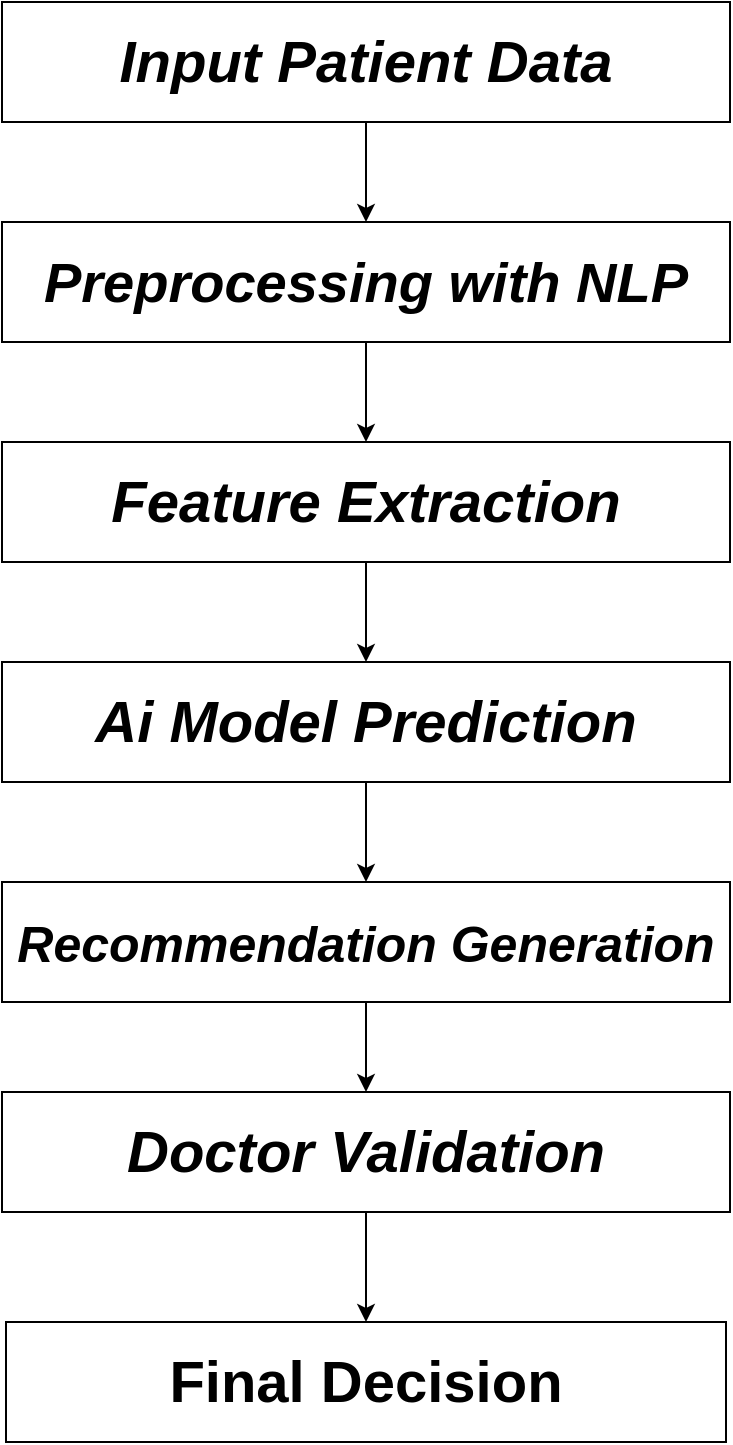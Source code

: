 <mxfile version="26.0.14">
  <diagram name="Page-1" id="af8jvbCZUo7rMpxNfxvv">
    <mxGraphModel dx="1434" dy="784" grid="1" gridSize="10" guides="1" tooltips="1" connect="1" arrows="1" fold="1" page="1" pageScale="1" pageWidth="827" pageHeight="1169" math="0" shadow="0">
      <root>
        <mxCell id="0" />
        <mxCell id="1" parent="0" />
        <mxCell id="5IfKc4i0cwE4F6iYD_5d-8" style="edgeStyle=orthogonalEdgeStyle;rounded=0;orthogonalLoop=1;jettySize=auto;html=1;exitX=0.5;exitY=1;exitDx=0;exitDy=0;entryX=0.5;entryY=0;entryDx=0;entryDy=0;" edge="1" parent="1" source="5IfKc4i0cwE4F6iYD_5d-2" target="5IfKc4i0cwE4F6iYD_5d-3">
          <mxGeometry relative="1" as="geometry" />
        </mxCell>
        <mxCell id="5IfKc4i0cwE4F6iYD_5d-2" value="&lt;font style=&quot;font-size: 28px;&quot;&gt;&lt;b&gt;&lt;i&gt;Preprocessing with NLP&lt;/i&gt;&lt;/b&gt;&lt;/font&gt;" style="rounded=0;whiteSpace=wrap;html=1;" vertex="1" parent="1">
          <mxGeometry x="240" y="120" width="364" height="60" as="geometry" />
        </mxCell>
        <mxCell id="5IfKc4i0cwE4F6iYD_5d-9" style="edgeStyle=orthogonalEdgeStyle;rounded=0;orthogonalLoop=1;jettySize=auto;html=1;exitX=0.5;exitY=1;exitDx=0;exitDy=0;entryX=0.5;entryY=0;entryDx=0;entryDy=0;" edge="1" parent="1" source="5IfKc4i0cwE4F6iYD_5d-3" target="5IfKc4i0cwE4F6iYD_5d-4">
          <mxGeometry relative="1" as="geometry" />
        </mxCell>
        <mxCell id="5IfKc4i0cwE4F6iYD_5d-3" value="&lt;font style=&quot;font-size: 29px;&quot;&gt;&lt;b&gt;&lt;i&gt;Feature Extraction&lt;/i&gt;&lt;/b&gt;&lt;/font&gt;" style="rounded=0;whiteSpace=wrap;html=1;" vertex="1" parent="1">
          <mxGeometry x="240" y="230" width="364" height="60" as="geometry" />
        </mxCell>
        <mxCell id="5IfKc4i0cwE4F6iYD_5d-10" style="edgeStyle=orthogonalEdgeStyle;rounded=0;orthogonalLoop=1;jettySize=auto;html=1;exitX=0.5;exitY=1;exitDx=0;exitDy=0;" edge="1" parent="1" source="5IfKc4i0cwE4F6iYD_5d-4" target="5IfKc4i0cwE4F6iYD_5d-5">
          <mxGeometry relative="1" as="geometry" />
        </mxCell>
        <mxCell id="5IfKc4i0cwE4F6iYD_5d-4" value="&lt;font style=&quot;font-size: 29px;&quot;&gt;&lt;b&gt;&lt;i&gt;Ai Model Prediction&lt;/i&gt;&lt;/b&gt;&lt;/font&gt;" style="rounded=0;whiteSpace=wrap;html=1;" vertex="1" parent="1">
          <mxGeometry x="240" y="340" width="364" height="60" as="geometry" />
        </mxCell>
        <mxCell id="5IfKc4i0cwE4F6iYD_5d-11" style="edgeStyle=orthogonalEdgeStyle;rounded=0;orthogonalLoop=1;jettySize=auto;html=1;exitX=0.5;exitY=1;exitDx=0;exitDy=0;entryX=0.5;entryY=0;entryDx=0;entryDy=0;" edge="1" parent="1" source="5IfKc4i0cwE4F6iYD_5d-5" target="5IfKc4i0cwE4F6iYD_5d-6">
          <mxGeometry relative="1" as="geometry" />
        </mxCell>
        <mxCell id="5IfKc4i0cwE4F6iYD_5d-5" value="&lt;b&gt;&lt;i&gt;&lt;font style=&quot;font-size: 25px;&quot;&gt;Recommendation Generation&lt;/font&gt;&lt;/i&gt;&lt;/b&gt;" style="rounded=0;whiteSpace=wrap;html=1;" vertex="1" parent="1">
          <mxGeometry x="240" y="450" width="364" height="60" as="geometry" />
        </mxCell>
        <mxCell id="5IfKc4i0cwE4F6iYD_5d-15" style="edgeStyle=orthogonalEdgeStyle;rounded=0;orthogonalLoop=1;jettySize=auto;html=1;exitX=0.5;exitY=1;exitDx=0;exitDy=0;entryX=0.5;entryY=0;entryDx=0;entryDy=0;" edge="1" parent="1" source="5IfKc4i0cwE4F6iYD_5d-6" target="5IfKc4i0cwE4F6iYD_5d-14">
          <mxGeometry relative="1" as="geometry" />
        </mxCell>
        <mxCell id="5IfKc4i0cwE4F6iYD_5d-6" value="&lt;font style=&quot;font-size: 29px;&quot;&gt;&lt;b&gt;&lt;i&gt;Doctor Validation&lt;/i&gt;&lt;/b&gt;&lt;/font&gt;" style="rounded=0;whiteSpace=wrap;html=1;" vertex="1" parent="1">
          <mxGeometry x="240" y="555" width="364" height="60" as="geometry" />
        </mxCell>
        <mxCell id="5IfKc4i0cwE4F6iYD_5d-13" value="" style="edgeStyle=orthogonalEdgeStyle;rounded=0;orthogonalLoop=1;jettySize=auto;html=1;" edge="1" parent="1" source="5IfKc4i0cwE4F6iYD_5d-12" target="5IfKc4i0cwE4F6iYD_5d-2">
          <mxGeometry relative="1" as="geometry" />
        </mxCell>
        <mxCell id="5IfKc4i0cwE4F6iYD_5d-12" value="&lt;font style=&quot;font-size: 29px;&quot;&gt;&lt;b style=&quot;&quot;&gt;&lt;i style=&quot;&quot;&gt;Input Patient Data&lt;/i&gt;&lt;/b&gt;&lt;/font&gt;" style="rounded=0;whiteSpace=wrap;html=1;" vertex="1" parent="1">
          <mxGeometry x="240" y="10" width="364" height="60" as="geometry" />
        </mxCell>
        <mxCell id="5IfKc4i0cwE4F6iYD_5d-14" value="&lt;font style=&quot;font-size: 29px;&quot;&gt;&lt;b&gt;Final Decision&lt;/b&gt;&lt;/font&gt;" style="rounded=0;whiteSpace=wrap;html=1;" vertex="1" parent="1">
          <mxGeometry x="242" y="670" width="360" height="60" as="geometry" />
        </mxCell>
      </root>
    </mxGraphModel>
  </diagram>
</mxfile>
